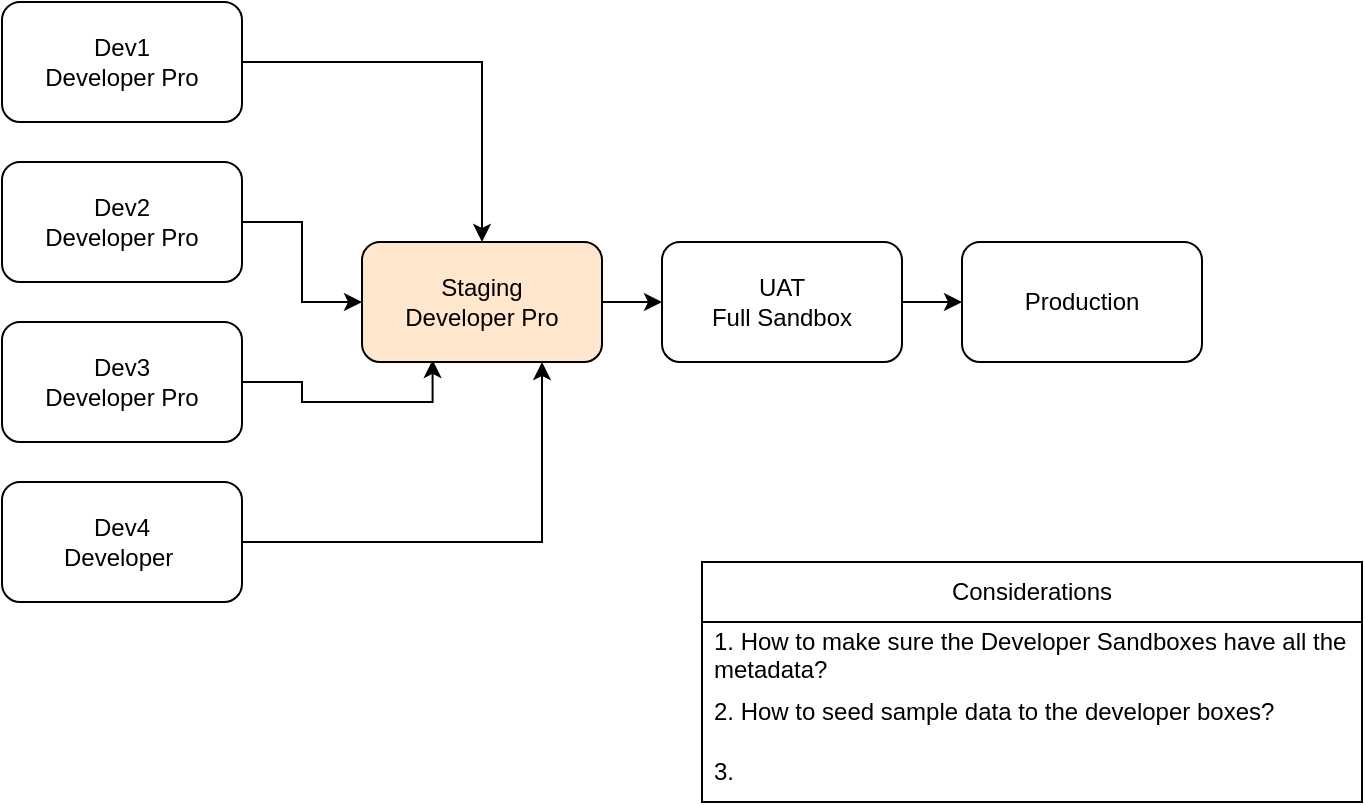 <mxfile version="21.2.0" type="github">
  <diagram name="Page-1" id="c7558073-3199-34d8-9f00-42111426c3f3">
    <mxGraphModel dx="956" dy="471" grid="1" gridSize="10" guides="1" tooltips="1" connect="1" arrows="1" fold="1" page="1" pageScale="1" pageWidth="826" pageHeight="1169" background="none" math="0" shadow="0">
      <root>
        <mxCell id="0" />
        <mxCell id="1" parent="0" />
        <mxCell id="q9RcElau2b4ymmq7PIII-96" value="Production" style="rounded=1;whiteSpace=wrap;html=1;" vertex="1" parent="1">
          <mxGeometry x="580" y="170" width="120" height="60" as="geometry" />
        </mxCell>
        <mxCell id="q9RcElau2b4ymmq7PIII-110" style="edgeStyle=orthogonalEdgeStyle;rounded=0;orthogonalLoop=1;jettySize=auto;html=1;entryX=0;entryY=0.5;entryDx=0;entryDy=0;" edge="1" parent="1" source="q9RcElau2b4ymmq7PIII-97" target="q9RcElau2b4ymmq7PIII-96">
          <mxGeometry relative="1" as="geometry" />
        </mxCell>
        <mxCell id="q9RcElau2b4ymmq7PIII-97" value="UAT&lt;br&gt;Full Sandbox" style="rounded=1;whiteSpace=wrap;html=1;" vertex="1" parent="1">
          <mxGeometry x="430" y="170" width="120" height="60" as="geometry" />
        </mxCell>
        <mxCell id="q9RcElau2b4ymmq7PIII-107" style="edgeStyle=orthogonalEdgeStyle;rounded=0;orthogonalLoop=1;jettySize=auto;html=1;entryX=0.294;entryY=0.983;entryDx=0;entryDy=0;entryPerimeter=0;" edge="1" parent="1" source="q9RcElau2b4ymmq7PIII-98" target="q9RcElau2b4ymmq7PIII-101">
          <mxGeometry relative="1" as="geometry" />
        </mxCell>
        <mxCell id="q9RcElau2b4ymmq7PIII-98" value="Dev3&lt;br&gt;Developer Pro" style="rounded=1;whiteSpace=wrap;html=1;" vertex="1" parent="1">
          <mxGeometry x="100" y="210" width="120" height="60" as="geometry" />
        </mxCell>
        <mxCell id="q9RcElau2b4ymmq7PIII-105" style="edgeStyle=orthogonalEdgeStyle;rounded=0;orthogonalLoop=1;jettySize=auto;html=1;entryX=0;entryY=0.5;entryDx=0;entryDy=0;" edge="1" parent="1" source="q9RcElau2b4ymmq7PIII-99" target="q9RcElau2b4ymmq7PIII-101">
          <mxGeometry relative="1" as="geometry" />
        </mxCell>
        <mxCell id="q9RcElau2b4ymmq7PIII-99" value="Dev2&lt;br&gt;Developer Pro" style="rounded=1;whiteSpace=wrap;html=1;" vertex="1" parent="1">
          <mxGeometry x="100" y="130" width="120" height="60" as="geometry" />
        </mxCell>
        <mxCell id="q9RcElau2b4ymmq7PIII-106" style="edgeStyle=orthogonalEdgeStyle;rounded=0;orthogonalLoop=1;jettySize=auto;html=1;" edge="1" parent="1" source="q9RcElau2b4ymmq7PIII-100" target="q9RcElau2b4ymmq7PIII-101">
          <mxGeometry relative="1" as="geometry" />
        </mxCell>
        <mxCell id="q9RcElau2b4ymmq7PIII-100" value="Dev1&lt;br&gt;Developer Pro" style="rounded=1;whiteSpace=wrap;html=1;" vertex="1" parent="1">
          <mxGeometry x="100" y="50" width="120" height="60" as="geometry" />
        </mxCell>
        <mxCell id="q9RcElau2b4ymmq7PIII-109" style="edgeStyle=orthogonalEdgeStyle;rounded=0;orthogonalLoop=1;jettySize=auto;html=1;entryX=0;entryY=0.5;entryDx=0;entryDy=0;" edge="1" parent="1" source="q9RcElau2b4ymmq7PIII-101" target="q9RcElau2b4ymmq7PIII-97">
          <mxGeometry relative="1" as="geometry" />
        </mxCell>
        <mxCell id="q9RcElau2b4ymmq7PIII-101" value="Staging&lt;br&gt;Developer Pro" style="rounded=1;whiteSpace=wrap;html=1;fillColor=#FFE6CC;" vertex="1" parent="1">
          <mxGeometry x="280" y="170" width="120" height="60" as="geometry" />
        </mxCell>
        <mxCell id="q9RcElau2b4ymmq7PIII-108" style="edgeStyle=orthogonalEdgeStyle;rounded=0;orthogonalLoop=1;jettySize=auto;html=1;entryX=0.75;entryY=1;entryDx=0;entryDy=0;" edge="1" parent="1" source="q9RcElau2b4ymmq7PIII-102" target="q9RcElau2b4ymmq7PIII-101">
          <mxGeometry relative="1" as="geometry" />
        </mxCell>
        <mxCell id="q9RcElau2b4ymmq7PIII-102" value="Dev4&lt;br&gt;Developer&amp;nbsp;" style="rounded=1;whiteSpace=wrap;html=1;" vertex="1" parent="1">
          <mxGeometry x="100" y="290" width="120" height="60" as="geometry" />
        </mxCell>
        <mxCell id="q9RcElau2b4ymmq7PIII-111" value="Considerations" style="swimlane;fontStyle=0;childLayout=stackLayout;horizontal=1;startSize=30;horizontalStack=0;resizeParent=1;resizeParentMax=0;resizeLast=0;collapsible=1;marginBottom=0;whiteSpace=wrap;html=1;" vertex="1" parent="1">
          <mxGeometry x="450" y="330" width="330" height="120" as="geometry" />
        </mxCell>
        <mxCell id="q9RcElau2b4ymmq7PIII-112" value="1. How to make sure the Developer Sandboxes have all the metadata?" style="text;strokeColor=none;fillColor=none;align=left;verticalAlign=middle;spacingLeft=4;spacingRight=4;overflow=hidden;points=[[0,0.5],[1,0.5]];portConstraint=eastwest;rotatable=0;whiteSpace=wrap;html=1;" vertex="1" parent="q9RcElau2b4ymmq7PIII-111">
          <mxGeometry y="30" width="330" height="30" as="geometry" />
        </mxCell>
        <mxCell id="q9RcElau2b4ymmq7PIII-113" value="2. How to seed sample data to the developer boxes?" style="text;strokeColor=none;fillColor=none;align=left;verticalAlign=middle;spacingLeft=4;spacingRight=4;overflow=hidden;points=[[0,0.5],[1,0.5]];portConstraint=eastwest;rotatable=0;whiteSpace=wrap;html=1;" vertex="1" parent="q9RcElau2b4ymmq7PIII-111">
          <mxGeometry y="60" width="330" height="30" as="geometry" />
        </mxCell>
        <mxCell id="q9RcElau2b4ymmq7PIII-114" value="3." style="text;strokeColor=none;fillColor=none;align=left;verticalAlign=middle;spacingLeft=4;spacingRight=4;overflow=hidden;points=[[0,0.5],[1,0.5]];portConstraint=eastwest;rotatable=0;whiteSpace=wrap;html=1;" vertex="1" parent="q9RcElau2b4ymmq7PIII-111">
          <mxGeometry y="90" width="330" height="30" as="geometry" />
        </mxCell>
      </root>
    </mxGraphModel>
  </diagram>
</mxfile>
